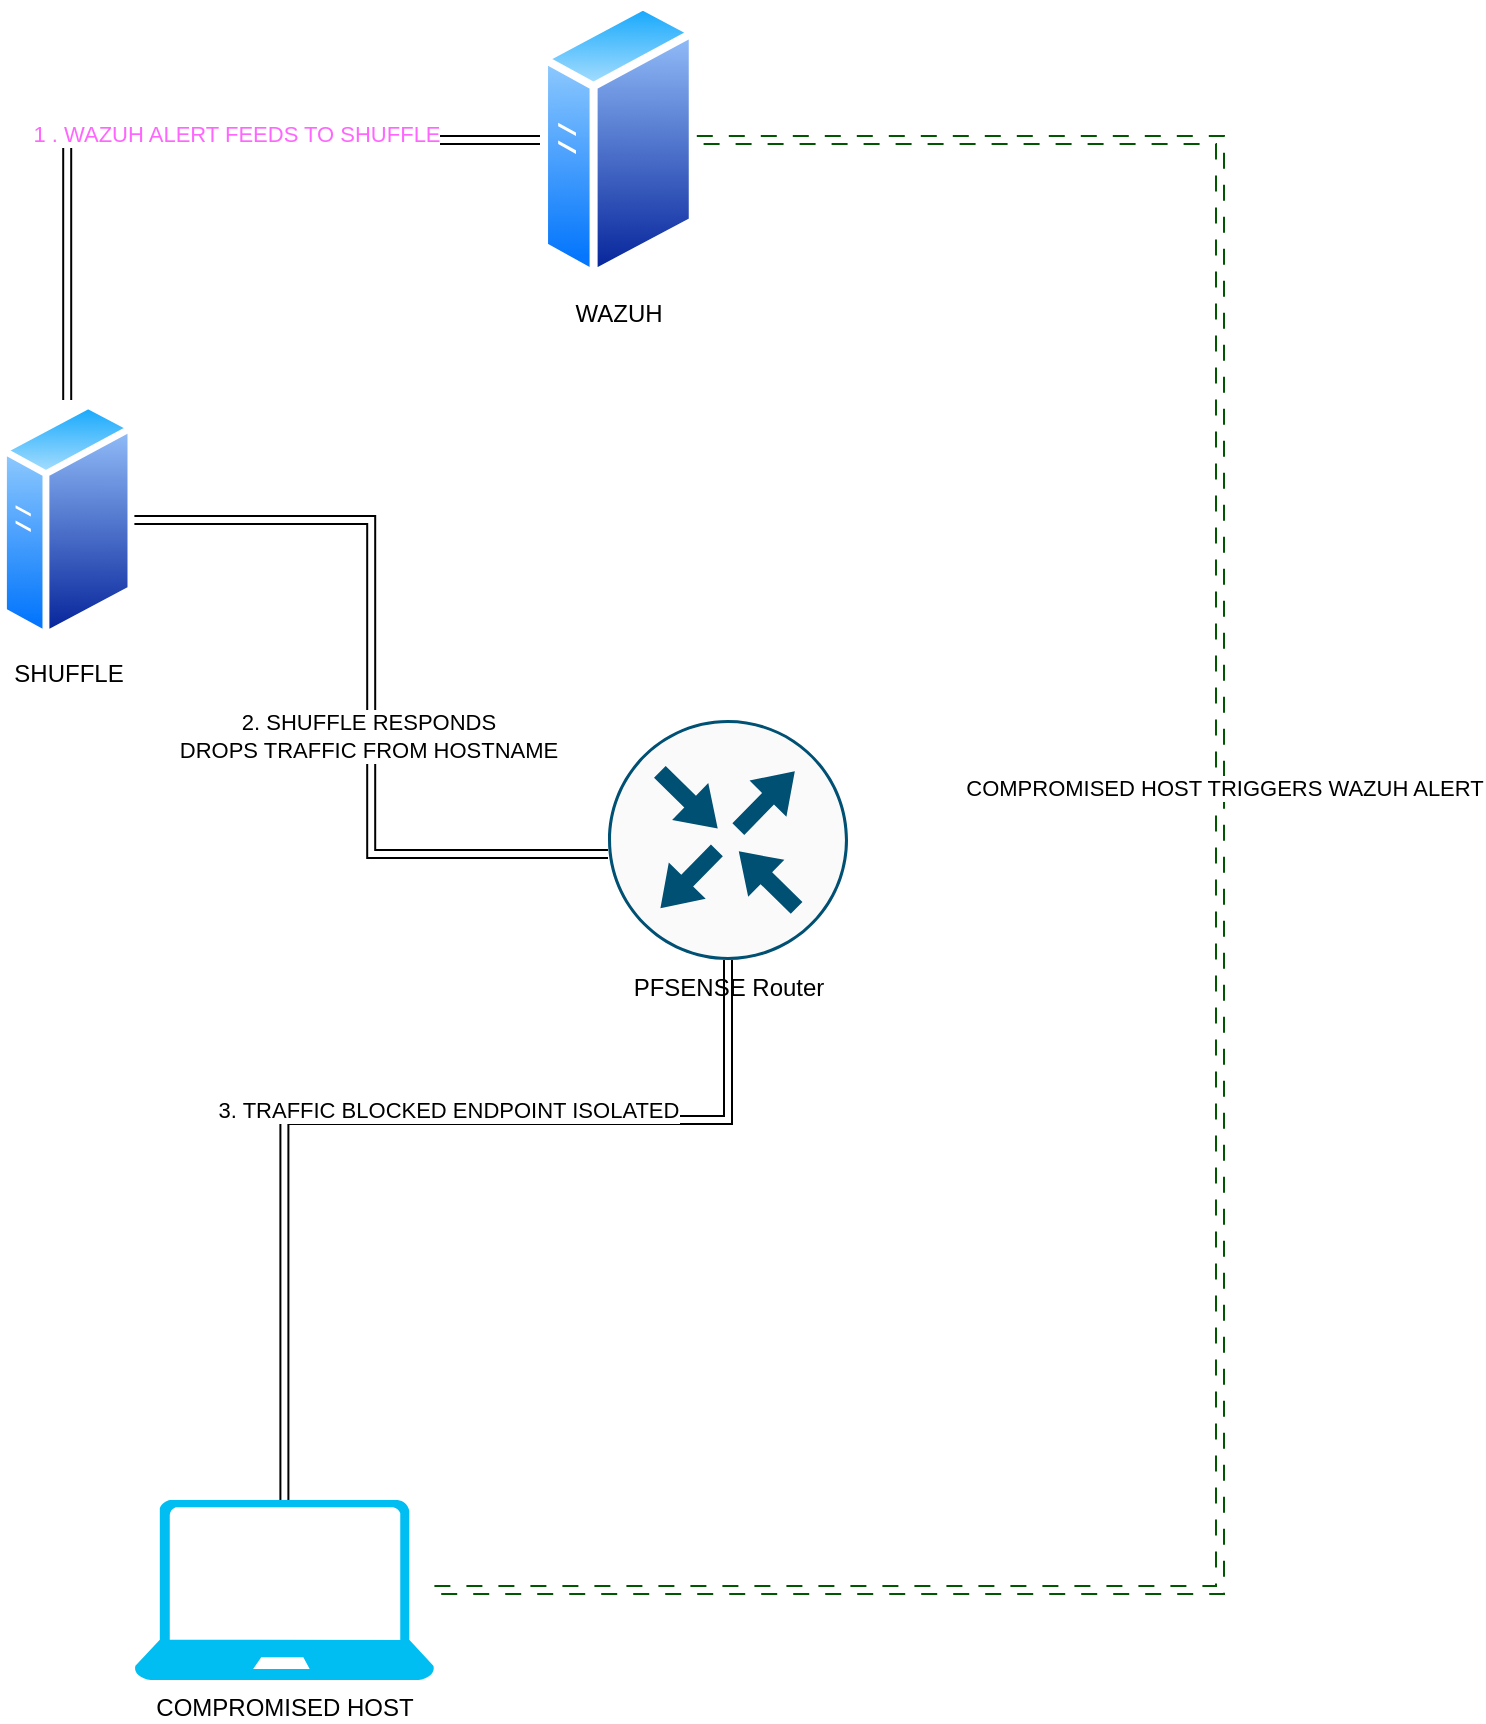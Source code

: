 <mxfile version="24.7.7">
  <diagram name="Page-1" id="nmDZKC0gI2GxHbr2owm6">
    <mxGraphModel dx="2074" dy="1104" grid="1" gridSize="10" guides="1" tooltips="1" connect="1" arrows="1" fold="1" page="1" pageScale="1" pageWidth="827" pageHeight="1169" math="0" shadow="0">
      <root>
        <mxCell id="0" />
        <mxCell id="1" parent="0" />
        <mxCell id="Xy-J5FgQgD81clwZQD5Q-1" value="PFSENSE Router&lt;div&gt;&lt;br&gt;&lt;/div&gt;" style="sketch=0;points=[[0.5,0,0],[1,0.5,0],[0.5,1,0],[0,0.5,0],[0.145,0.145,0],[0.856,0.145,0],[0.855,0.856,0],[0.145,0.855,0]];verticalLabelPosition=bottom;html=1;verticalAlign=top;aspect=fixed;align=center;pointerEvents=1;shape=mxgraph.cisco19.rect;prIcon=router;fillColor=#FAFAFA;strokeColor=#005073;" vertex="1" parent="1">
          <mxGeometry x="354" y="420" width="120" height="120" as="geometry" />
        </mxCell>
        <mxCell id="Xy-J5FgQgD81clwZQD5Q-2" value="SHUFFLE&lt;div&gt;&lt;br&gt;&lt;/div&gt;" style="image;aspect=fixed;perimeter=ellipsePerimeter;html=1;align=center;shadow=0;dashed=0;spacingTop=3;image=img/lib/active_directory/generic_server.svg;" vertex="1" parent="1">
          <mxGeometry x="50" y="260" width="67.2" height="120" as="geometry" />
        </mxCell>
        <mxCell id="Xy-J5FgQgD81clwZQD5Q-4" style="edgeStyle=orthogonalEdgeStyle;rounded=0;orthogonalLoop=1;jettySize=auto;html=1;entryX=0.5;entryY=0;entryDx=0;entryDy=0;shape=link;" edge="1" parent="1" source="Xy-J5FgQgD81clwZQD5Q-3" target="Xy-J5FgQgD81clwZQD5Q-2">
          <mxGeometry relative="1" as="geometry" />
        </mxCell>
        <mxCell id="Xy-J5FgQgD81clwZQD5Q-5" value="&lt;font color=&quot;#ff66ff&quot;&gt;1 . WAZUH ALERT FEEDS TO SHUFFLE&lt;/font&gt;" style="edgeLabel;html=1;align=center;verticalAlign=middle;resizable=0;points=[];" vertex="1" connectable="0" parent="Xy-J5FgQgD81clwZQD5Q-4">
          <mxGeometry x="-0.168" y="-3" relative="1" as="geometry">
            <mxPoint as="offset" />
          </mxGeometry>
        </mxCell>
        <mxCell id="Xy-J5FgQgD81clwZQD5Q-3" value="WAZUH" style="image;aspect=fixed;perimeter=ellipsePerimeter;html=1;align=center;shadow=0;dashed=0;spacingTop=3;image=img/lib/active_directory/generic_server.svg;" vertex="1" parent="1">
          <mxGeometry x="320" y="60" width="78.4" height="140" as="geometry" />
        </mxCell>
        <mxCell id="Xy-J5FgQgD81clwZQD5Q-6" style="edgeStyle=orthogonalEdgeStyle;rounded=0;orthogonalLoop=1;jettySize=auto;html=1;entryX=0;entryY=0.558;entryDx=0;entryDy=0;entryPerimeter=0;shape=link;" edge="1" parent="1" source="Xy-J5FgQgD81clwZQD5Q-2" target="Xy-J5FgQgD81clwZQD5Q-1">
          <mxGeometry relative="1" as="geometry" />
        </mxCell>
        <mxCell id="Xy-J5FgQgD81clwZQD5Q-7" value="2. SHUFFLE RESPONDS&lt;div&gt;DROPS TRAFFIC FROM HOSTNAME&lt;/div&gt;" style="edgeLabel;html=1;align=center;verticalAlign=middle;resizable=0;points=[];" vertex="1" connectable="0" parent="Xy-J5FgQgD81clwZQD5Q-6">
          <mxGeometry x="0.121" y="-2" relative="1" as="geometry">
            <mxPoint as="offset" />
          </mxGeometry>
        </mxCell>
        <mxCell id="Xy-J5FgQgD81clwZQD5Q-11" style="edgeStyle=orthogonalEdgeStyle;rounded=0;orthogonalLoop=1;jettySize=auto;html=1;entryX=1;entryY=0.5;entryDx=0;entryDy=0;shape=link;fillColor=#008a00;strokeColor=#005700;dashed=1;dashPattern=8 8;" edge="1" parent="1" source="Xy-J5FgQgD81clwZQD5Q-8" target="Xy-J5FgQgD81clwZQD5Q-3">
          <mxGeometry relative="1" as="geometry">
            <Array as="points">
              <mxPoint x="660" y="855" />
              <mxPoint x="660" y="130" />
            </Array>
          </mxGeometry>
        </mxCell>
        <mxCell id="Xy-J5FgQgD81clwZQD5Q-12" value="COMPROMISED HOST TRIGGERS WAZUH ALERT" style="edgeLabel;html=1;align=center;verticalAlign=middle;resizable=0;points=[];" vertex="1" connectable="0" parent="Xy-J5FgQgD81clwZQD5Q-11">
          <mxGeometry x="0.151" y="-2" relative="1" as="geometry">
            <mxPoint as="offset" />
          </mxGeometry>
        </mxCell>
        <mxCell id="Xy-J5FgQgD81clwZQD5Q-8" value="COMPROMISED HOST" style="verticalLabelPosition=bottom;html=1;verticalAlign=top;align=center;strokeColor=none;fillColor=#00BEF2;shape=mxgraph.azure.laptop;pointerEvents=1;" vertex="1" parent="1">
          <mxGeometry x="117.2" y="810" width="150" height="90" as="geometry" />
        </mxCell>
        <mxCell id="Xy-J5FgQgD81clwZQD5Q-9" style="edgeStyle=orthogonalEdgeStyle;rounded=0;orthogonalLoop=1;jettySize=auto;html=1;entryX=0.5;entryY=0;entryDx=0;entryDy=0;entryPerimeter=0;shape=link;" edge="1" parent="1" source="Xy-J5FgQgD81clwZQD5Q-1" target="Xy-J5FgQgD81clwZQD5Q-8">
          <mxGeometry relative="1" as="geometry">
            <Array as="points">
              <mxPoint x="414" y="620" />
              <mxPoint x="192" y="620" />
            </Array>
          </mxGeometry>
        </mxCell>
        <mxCell id="Xy-J5FgQgD81clwZQD5Q-10" value="3. TRAFFIC BLOCKED ENDPOINT ISOLATED" style="edgeLabel;html=1;align=center;verticalAlign=middle;resizable=0;points=[];" vertex="1" connectable="0" parent="Xy-J5FgQgD81clwZQD5Q-9">
          <mxGeometry x="-0.105" y="-5" relative="1" as="geometry">
            <mxPoint as="offset" />
          </mxGeometry>
        </mxCell>
      </root>
    </mxGraphModel>
  </diagram>
</mxfile>

